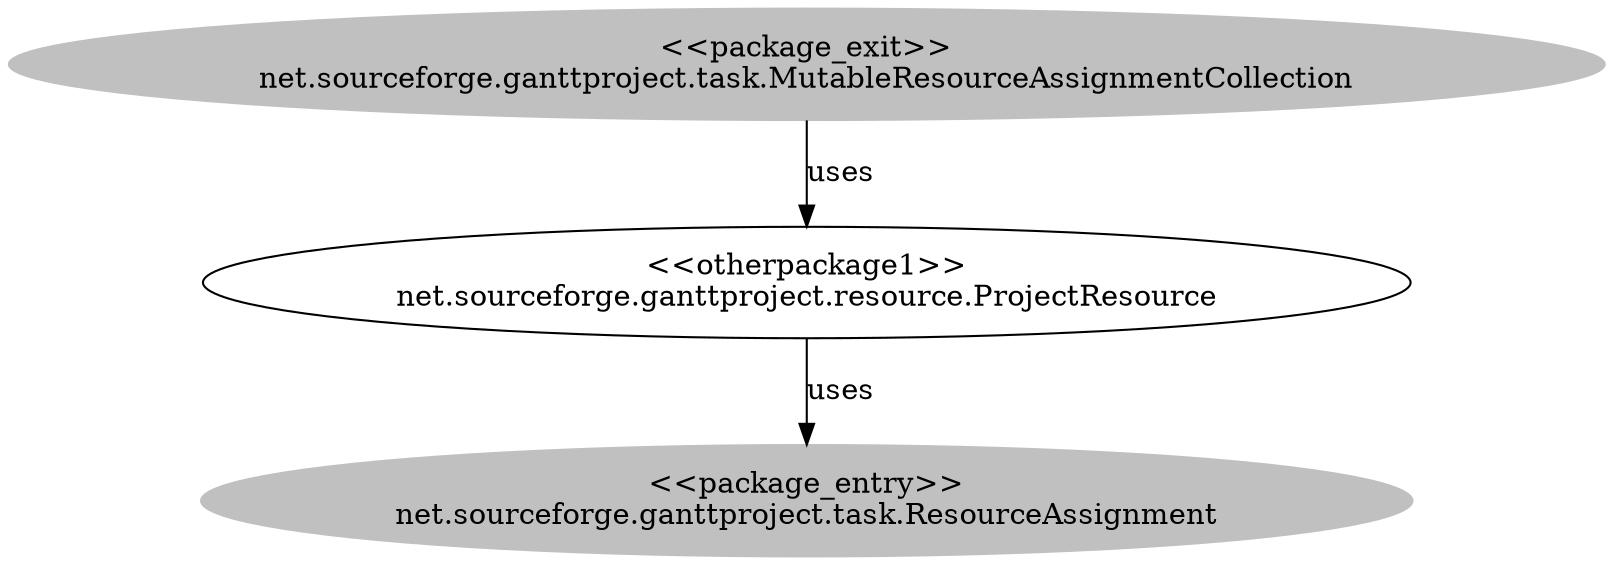 digraph cd {
	net_sourceforge_ganttproject_task_MutableResourceAssignmentCollection [label="<<package_exit>>
net.sourceforge.ganttproject.task.MutableResourceAssignmentCollection",style=filled,color="grey"];
	net_sourceforge_ganttproject_task_ResourceAssignment [label="<<package_entry>>
net.sourceforge.ganttproject.task.ResourceAssignment",style=filled,color="grey"];
	net_sourceforge_ganttproject_resource_ProjectResource [label="<<otherpackage1>>
net.sourceforge.ganttproject.resource.ProjectResource"];
	net_sourceforge_ganttproject_task_MutableResourceAssignmentCollection -> net_sourceforge_ganttproject_resource_ProjectResource [label=uses];
	net_sourceforge_ganttproject_resource_ProjectResource -> net_sourceforge_ganttproject_task_ResourceAssignment [label=uses];
}
